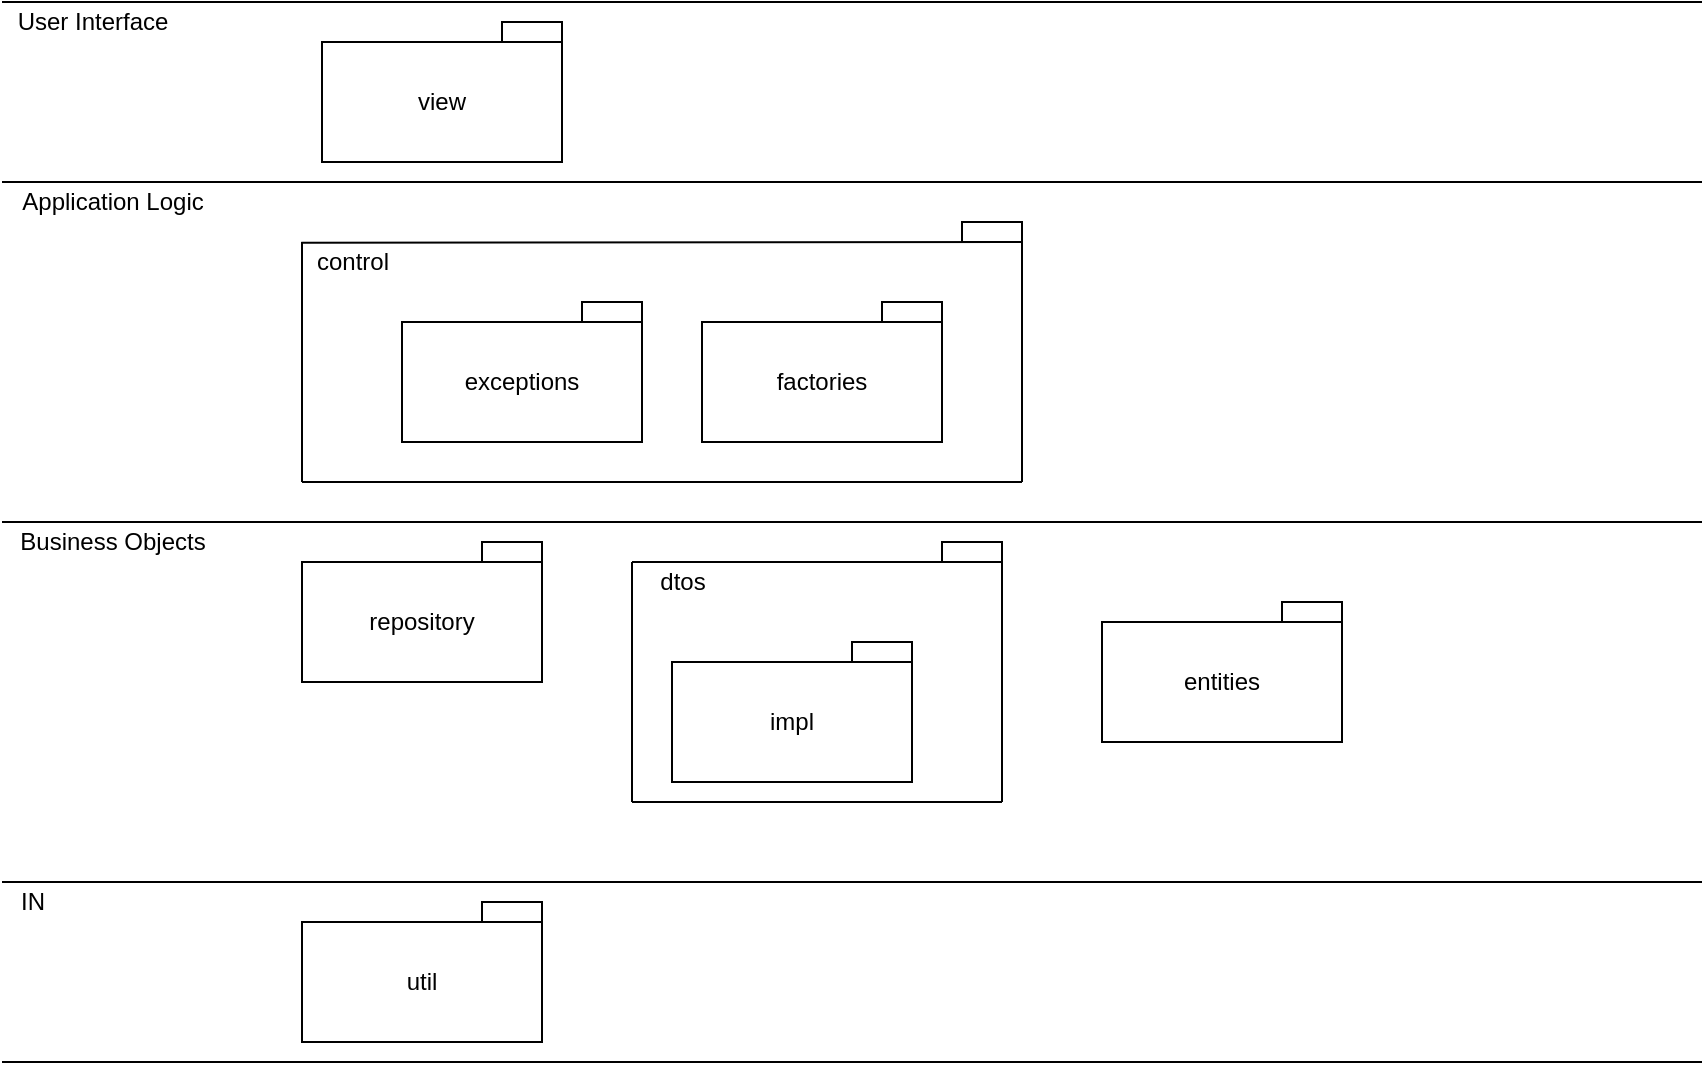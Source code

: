 <mxfile version="15.5.4" type="embed"><diagram id="s7_xI_XRrdksiuUolE6K" name="Page-1"><mxGraphModel dx="1217" dy="905" grid="1" gridSize="10" guides="1" tooltips="1" connect="1" arrows="1" fold="1" page="1" pageScale="1" pageWidth="850" pageHeight="1100" math="0" shadow="0"><root><mxCell id="0"/><mxCell id="1" parent="0"/><mxCell id="Q9tMfbPTtKhhxRTB1rh9-1" value="entities" style="rounded=0;whiteSpace=wrap;html=1;" parent="1" vertex="1"><mxGeometry x="550" y="320" width="120" height="60" as="geometry"/></mxCell><mxCell id="Q9tMfbPTtKhhxRTB1rh9-2" value="exceptions" style="whiteSpace=wrap;html=1;" parent="1" vertex="1"><mxGeometry x="200" y="170" width="120" height="60" as="geometry"/></mxCell><mxCell id="Q9tMfbPTtKhhxRTB1rh9-6" value="view" style="whiteSpace=wrap;html=1;" parent="1" vertex="1"><mxGeometry x="160" y="30" width="120" height="60" as="geometry"/></mxCell><mxCell id="Q9tMfbPTtKhhxRTB1rh9-7" value="factories" style="whiteSpace=wrap;html=1;" parent="1" vertex="1"><mxGeometry x="350" y="170" width="120" height="60" as="geometry"/></mxCell><mxCell id="Q9tMfbPTtKhhxRTB1rh9-8" value="repository" style="whiteSpace=wrap;html=1;" parent="1" vertex="1"><mxGeometry x="150" y="290" width="120" height="60" as="geometry"/></mxCell><mxCell id="Q9tMfbPTtKhhxRTB1rh9-10" value="impl" style="whiteSpace=wrap;html=1;" parent="1" vertex="1"><mxGeometry x="335" y="340" width="120" height="60" as="geometry"/></mxCell><mxCell id="Q9tMfbPTtKhhxRTB1rh9-13" value="util" style="whiteSpace=wrap;html=1;" parent="1" vertex="1"><mxGeometry x="150" y="470" width="120" height="60" as="geometry"/></mxCell><mxCell id="Q9tMfbPTtKhhxRTB1rh9-17" value="" style="endArrow=none;html=1;rounded=0;" parent="1" edge="1"><mxGeometry width="50" height="50" relative="1" as="geometry"><mxPoint y="100" as="sourcePoint"/><mxPoint x="850" y="100" as="targetPoint"/></mxGeometry></mxCell><mxCell id="Q9tMfbPTtKhhxRTB1rh9-19" value="" style="endArrow=none;html=1;rounded=0;" parent="1" edge="1"><mxGeometry width="50" height="50" relative="1" as="geometry"><mxPoint y="270" as="sourcePoint"/><mxPoint x="850" y="270" as="targetPoint"/></mxGeometry></mxCell><mxCell id="Q9tMfbPTtKhhxRTB1rh9-20" value="" style="endArrow=none;html=1;rounded=0;" parent="1" edge="1"><mxGeometry width="50" height="50" relative="1" as="geometry"><mxPoint y="450" as="sourcePoint"/><mxPoint x="850" y="450" as="targetPoint"/></mxGeometry></mxCell><mxCell id="Q9tMfbPTtKhhxRTB1rh9-21" value="" style="endArrow=none;html=1;rounded=0;" parent="1" edge="1"><mxGeometry width="50" height="50" relative="1" as="geometry"><mxPoint y="540" as="sourcePoint"/><mxPoint x="850" y="540" as="targetPoint"/></mxGeometry></mxCell><mxCell id="Q9tMfbPTtKhhxRTB1rh9-22" value="" style="endArrow=none;html=1;rounded=0;" parent="1" edge="1"><mxGeometry width="50" height="50" relative="1" as="geometry"><mxPoint y="10" as="sourcePoint"/><mxPoint x="850" y="10" as="targetPoint"/></mxGeometry></mxCell><mxCell id="Q9tMfbPTtKhhxRTB1rh9-23" value="User Interface" style="text;html=1;align=center;verticalAlign=middle;resizable=0;points=[];autosize=1;strokeColor=none;fillColor=none;" parent="1" vertex="1"><mxGeometry y="10" width="90" height="20" as="geometry"/></mxCell><mxCell id="Q9tMfbPTtKhhxRTB1rh9-24" value="Application Logic" style="text;html=1;align=center;verticalAlign=middle;resizable=0;points=[];autosize=1;strokeColor=none;fillColor=none;" parent="1" vertex="1"><mxGeometry y="100" width="110" height="20" as="geometry"/></mxCell><mxCell id="Q9tMfbPTtKhhxRTB1rh9-25" value="Business Objects" style="text;html=1;align=center;verticalAlign=middle;resizable=0;points=[];autosize=1;strokeColor=none;fillColor=none;" parent="1" vertex="1"><mxGeometry y="270" width="110" height="20" as="geometry"/></mxCell><mxCell id="Q9tMfbPTtKhhxRTB1rh9-26" value="IN" style="text;html=1;align=center;verticalAlign=middle;resizable=0;points=[];autosize=1;strokeColor=none;fillColor=none;" parent="1" vertex="1"><mxGeometry y="450" width="30" height="20" as="geometry"/></mxCell><mxCell id="Q9tMfbPTtKhhxRTB1rh9-28" value="" style="whiteSpace=wrap;html=1;" parent="1" vertex="1"><mxGeometry x="250" y="20" width="30" height="10" as="geometry"/></mxCell><mxCell id="Q9tMfbPTtKhhxRTB1rh9-29" value="" style="whiteSpace=wrap;html=1;" parent="1" vertex="1"><mxGeometry x="480" y="120" width="30" height="10" as="geometry"/></mxCell><mxCell id="Q9tMfbPTtKhhxRTB1rh9-30" value="" style="whiteSpace=wrap;html=1;" parent="1" vertex="1"><mxGeometry x="290" y="160" width="30" height="10" as="geometry"/></mxCell><mxCell id="Q9tMfbPTtKhhxRTB1rh9-31" value="" style="whiteSpace=wrap;html=1;" parent="1" vertex="1"><mxGeometry x="440" y="160" width="30" height="10" as="geometry"/></mxCell><mxCell id="Q9tMfbPTtKhhxRTB1rh9-33" value="" style="whiteSpace=wrap;html=1;" parent="1" vertex="1"><mxGeometry x="240" y="280" width="30" height="10" as="geometry"/></mxCell><mxCell id="Q9tMfbPTtKhhxRTB1rh9-35" value="" style="whiteSpace=wrap;html=1;" parent="1" vertex="1"><mxGeometry x="425" y="330" width="30" height="10" as="geometry"/></mxCell><mxCell id="Q9tMfbPTtKhhxRTB1rh9-36" value="" style="whiteSpace=wrap;html=1;" parent="1" vertex="1"><mxGeometry x="640" y="310" width="30" height="10" as="geometry"/></mxCell><mxCell id="Q9tMfbPTtKhhxRTB1rh9-39" value="" style="whiteSpace=wrap;html=1;" parent="1" vertex="1"><mxGeometry x="240" y="460" width="30" height="10" as="geometry"/></mxCell><mxCell id="Q9tMfbPTtKhhxRTB1rh9-40" value="control" style="text;html=1;align=center;verticalAlign=middle;resizable=0;points=[];autosize=1;strokeColor=none;fillColor=none;" parent="1" vertex="1"><mxGeometry x="150" y="130" width="50" height="20" as="geometry"/></mxCell><mxCell id="Q9tMfbPTtKhhxRTB1rh9-41" value="" style="endArrow=none;html=1;rounded=0;" parent="1" edge="1"><mxGeometry width="50" height="50" relative="1" as="geometry"><mxPoint x="150" y="250" as="sourcePoint"/><mxPoint x="150" y="130" as="targetPoint"/><Array as="points"><mxPoint x="150" y="190"/></Array></mxGeometry></mxCell><mxCell id="Q9tMfbPTtKhhxRTB1rh9-42" value="" style="endArrow=none;html=1;rounded=0;" parent="1" edge="1"><mxGeometry width="50" height="50" relative="1" as="geometry"><mxPoint x="150" y="250" as="sourcePoint"/><mxPoint x="510" y="250" as="targetPoint"/></mxGeometry></mxCell><mxCell id="Q9tMfbPTtKhhxRTB1rh9-43" value="" style="endArrow=none;html=1;rounded=0;entryX=1;entryY=1;entryDx=0;entryDy=0;exitX=-0.007;exitY=0.017;exitDx=0;exitDy=0;exitPerimeter=0;" parent="1" source="Q9tMfbPTtKhhxRTB1rh9-40" target="Q9tMfbPTtKhhxRTB1rh9-29" edge="1"><mxGeometry width="50" height="50" relative="1" as="geometry"><mxPoint x="320" y="160" as="sourcePoint"/><mxPoint x="370" y="110" as="targetPoint"/></mxGeometry></mxCell><mxCell id="Q9tMfbPTtKhhxRTB1rh9-44" value="" style="endArrow=none;html=1;rounded=0;" parent="1" edge="1"><mxGeometry width="50" height="50" relative="1" as="geometry"><mxPoint x="510" y="250" as="sourcePoint"/><mxPoint x="510" y="130" as="targetPoint"/></mxGeometry></mxCell><mxCell id="Q9tMfbPTtKhhxRTB1rh9-65" value="" style="endArrow=none;html=1;rounded=0;" parent="1" edge="1"><mxGeometry width="50" height="50" relative="1" as="geometry"><mxPoint x="315" y="410" as="sourcePoint"/><mxPoint x="315" y="290" as="targetPoint"/></mxGeometry></mxCell><mxCell id="Q9tMfbPTtKhhxRTB1rh9-66" value="dtos" style="text;html=1;align=center;verticalAlign=middle;resizable=0;points=[];autosize=1;strokeColor=none;fillColor=none;" parent="1" vertex="1"><mxGeometry x="320" y="290" width="40" height="20" as="geometry"/></mxCell><mxCell id="Q9tMfbPTtKhhxRTB1rh9-67" value="" style="endArrow=none;html=1;rounded=0;" parent="1" edge="1"><mxGeometry width="50" height="50" relative="1" as="geometry"><mxPoint x="500" y="410" as="sourcePoint"/><mxPoint x="315" y="410" as="targetPoint"/></mxGeometry></mxCell><mxCell id="Q9tMfbPTtKhhxRTB1rh9-68" value="" style="endArrow=none;html=1;rounded=0;startArrow=none;exitX=0;exitY=1;exitDx=0;exitDy=0;" parent="1" source="Q9tMfbPTtKhhxRTB1rh9-71" edge="1"><mxGeometry width="50" height="50" relative="1" as="geometry"><mxPoint x="605" y="290" as="sourcePoint"/><mxPoint x="315" y="290" as="targetPoint"/></mxGeometry></mxCell><mxCell id="Q9tMfbPTtKhhxRTB1rh9-69" value="" style="endArrow=none;html=1;rounded=0;" parent="1" edge="1"><mxGeometry width="50" height="50" relative="1" as="geometry"><mxPoint x="500" y="410" as="sourcePoint"/><mxPoint x="500" y="290" as="targetPoint"/></mxGeometry></mxCell><mxCell id="Q9tMfbPTtKhhxRTB1rh9-71" value="" style="whiteSpace=wrap;html=1;" parent="1" vertex="1"><mxGeometry x="470" y="280" width="30" height="10" as="geometry"/></mxCell></root></mxGraphModel></diagram></mxfile>